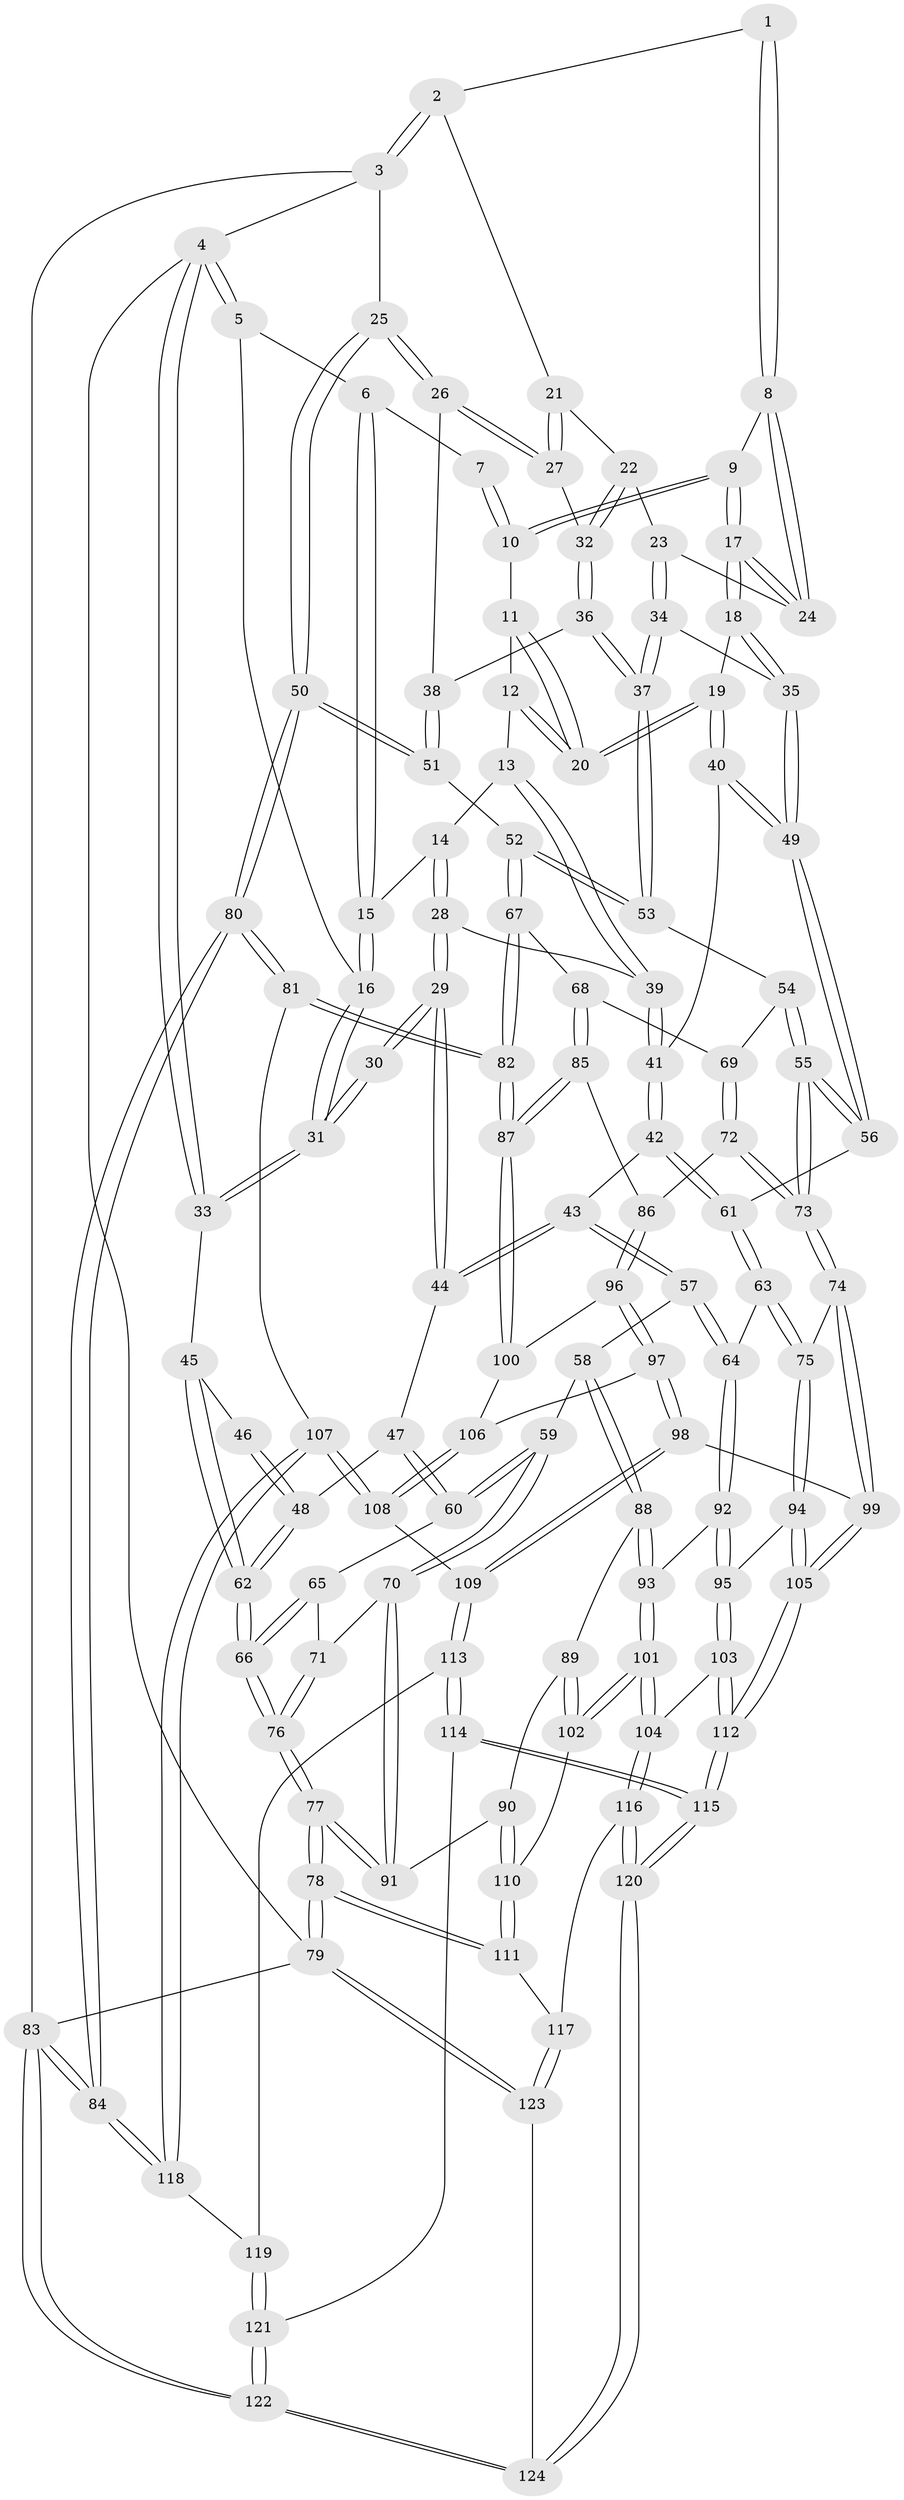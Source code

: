 // coarse degree distribution, {4: 0.26744186046511625, 6: 0.18604651162790697, 3: 0.06976744186046512, 5: 0.38372093023255816, 7: 0.05813953488372093, 2: 0.03488372093023256}
// Generated by graph-tools (version 1.1) at 2025/21/03/04/25 18:21:03]
// undirected, 124 vertices, 307 edges
graph export_dot {
graph [start="1"]
  node [color=gray90,style=filled];
  1 [pos="+0.6550866189915563+0"];
  2 [pos="+0.9474142964061418+0"];
  3 [pos="+1+0"];
  4 [pos="+0+0"];
  5 [pos="+0.01308610387381942+0"];
  6 [pos="+0.25614791741651843+0"];
  7 [pos="+0.46097742009546966+0"];
  8 [pos="+0.6306309124056383+0.05619739772198487"];
  9 [pos="+0.5118643816604743+0"];
  10 [pos="+0.4676224025790667+0"];
  11 [pos="+0.4636029071849393+0"];
  12 [pos="+0.3783581466623675+0.13365282003174886"];
  13 [pos="+0.35465817938478106+0.1385950142200342"];
  14 [pos="+0.27482491320724567+0.03510401055278949"];
  15 [pos="+0.26471144639017136+0.0030592284195011237"];
  16 [pos="+0.13637468509040154+0.09955701041982758"];
  17 [pos="+0.5683488103272422+0.16279773952461774"];
  18 [pos="+0.5664890024438333+0.16923998249881428"];
  19 [pos="+0.4985327865582614+0.17584266811802307"];
  20 [pos="+0.4758926525758852+0.16440599053337415"];
  21 [pos="+0.8577544755431995+0"];
  22 [pos="+0.8032496923665267+0.023894804613771664"];
  23 [pos="+0.7612966588914859+0.07668609910529874"];
  24 [pos="+0.6323553640899082+0.08182849329087943"];
  25 [pos="+1+0"];
  26 [pos="+1+0.04230216553442558"];
  27 [pos="+0.9036158400418257+0.1529602872035928"];
  28 [pos="+0.18455035581933943+0.16471959599026145"];
  29 [pos="+0.13746976303783043+0.1801986050872611"];
  30 [pos="+0.13097685759532796+0.17533257518707482"];
  31 [pos="+0.12784427815191493+0.13809395290829765"];
  32 [pos="+0.8747636699360799+0.17805892021012462"];
  33 [pos="+0+0"];
  34 [pos="+0.742343847034782+0.25007406469958077"];
  35 [pos="+0.6119614256424571+0.22217831650177353"];
  36 [pos="+0.8536398703989758+0.24232287509196443"];
  37 [pos="+0.7857701755530758+0.28996567531616885"];
  38 [pos="+0.923817175407683+0.2427776601083959"];
  39 [pos="+0.3279786100451507+0.17729756427488863"];
  40 [pos="+0.4334530395573704+0.2997609828415867"];
  41 [pos="+0.3175877869654339+0.3245286114355762"];
  42 [pos="+0.31539486227045505+0.32722273619928266"];
  43 [pos="+0.280502206798718+0.3405352524304607"];
  44 [pos="+0.17373307404234895+0.3111530110641864"];
  45 [pos="+0+0"];
  46 [pos="+0.0924896361756856+0.17953064160650664"];
  47 [pos="+0.12822648584924332+0.3452055988290726"];
  48 [pos="+0+0.33064080393063777"];
  49 [pos="+0.5441084046620724+0.38280648921236976"];
  50 [pos="+1+0.3995398830225978"];
  51 [pos="+1+0.38936794516003154"];
  52 [pos="+0.8853984168300442+0.41739959137922134"];
  53 [pos="+0.7892451487344968+0.32030519227274573"];
  54 [pos="+0.7102313425211844+0.40070027051593354"];
  55 [pos="+0.5994430734563062+0.4541327650331334"];
  56 [pos="+0.5475546623564339+0.4022739607373816"];
  57 [pos="+0.24793580297660597+0.503744063152058"];
  58 [pos="+0.2156950642772074+0.5246692422985587"];
  59 [pos="+0.19444995047984454+0.5221638590208846"];
  60 [pos="+0.11747850595128617+0.44979018004891336"];
  61 [pos="+0.41576534418451716+0.45365248475884346"];
  62 [pos="+0+0.3679645320073824"];
  63 [pos="+0.3986833428428378+0.5179172816639895"];
  64 [pos="+0.3636009490803018+0.5398675713493599"];
  65 [pos="+0.06370958739854134+0.47212563185925055"];
  66 [pos="+0+0.4173585222838572"];
  67 [pos="+0.866829145036618+0.5002637830216995"];
  68 [pos="+0.8149277154453389+0.5213319903862638"];
  69 [pos="+0.7515269875488896+0.496857705682095"];
  70 [pos="+0.10201605184146767+0.5865036259648863"];
  71 [pos="+0.06755116782727698+0.536153679588955"];
  72 [pos="+0.6864308727367469+0.5488204328638353"];
  73 [pos="+0.6011518687760719+0.5473956615986506"];
  74 [pos="+0.5858690970760158+0.5794207064916272"];
  75 [pos="+0.5332858065486705+0.5931036795289527"];
  76 [pos="+0+0.5901362926947888"];
  77 [pos="+0+0.7088069257560288"];
  78 [pos="+0+0.8821259443193243"];
  79 [pos="+0+1"];
  80 [pos="+1+0.7389618967021975"];
  81 [pos="+1+0.682583373936423"];
  82 [pos="+0.9391493621100517+0.6336942108397462"];
  83 [pos="+1+1"];
  84 [pos="+1+1"];
  85 [pos="+0.7762787279871135+0.5722218615792429"];
  86 [pos="+0.7644673563956907+0.5849077165072172"];
  87 [pos="+0.9144726245392424+0.6390021014504073"];
  88 [pos="+0.23106481282504268+0.6193481322807012"];
  89 [pos="+0.20669524056189928+0.6416713284413317"];
  90 [pos="+0.10250531886989343+0.6830092297134539"];
  91 [pos="+0.06912235494739839+0.6629737197488258"];
  92 [pos="+0.35798158020463816+0.611230075275444"];
  93 [pos="+0.2699524743743206+0.644142256592433"];
  94 [pos="+0.44272901919568+0.6957445738382564"];
  95 [pos="+0.4149727323763991+0.7001993855237519"];
  96 [pos="+0.7664346832785672+0.609038985297502"];
  97 [pos="+0.7216125810425291+0.6761179003549616"];
  98 [pos="+0.6714919331954337+0.7138772006511744"];
  99 [pos="+0.651467452216097+0.701212464973691"];
  100 [pos="+0.8584473322805506+0.6537977730655126"];
  101 [pos="+0.2972029868907911+0.7801836153657907"];
  102 [pos="+0.2244639180549779+0.7623710250202008"];
  103 [pos="+0.37594155633157594+0.7434839802853132"];
  104 [pos="+0.3010059021098603+0.783089193558604"];
  105 [pos="+0.5254238648771942+0.7719553299709148"];
  106 [pos="+0.8283812679984637+0.6817558378738738"];
  107 [pos="+0.8060135395998582+0.7940931618767118"];
  108 [pos="+0.7968695648399362+0.7833007907551782"];
  109 [pos="+0.677968318453508+0.7270486181008516"];
  110 [pos="+0.15185257239249608+0.7627132019709001"];
  111 [pos="+0.12261187895392632+0.8221202399204421"];
  112 [pos="+0.51673285178417+0.9132117691881403"];
  113 [pos="+0.6577065720733506+0.8248825954655604"];
  114 [pos="+0.6233688482502596+0.89403731983837"];
  115 [pos="+0.5223928817259214+0.9458751011559517"];
  116 [pos="+0.30130217191142+0.8100506064087094"];
  117 [pos="+0.16765810912156667+0.9189083636651332"];
  118 [pos="+0.8105024183640153+0.8227614910602685"];
  119 [pos="+0.7792665448328377+0.8598357442493588"];
  120 [pos="+0.4471981682763752+1"];
  121 [pos="+0.7482802257911074+0.9327070133557479"];
  122 [pos="+0.9704848008772431+1"];
  123 [pos="+0.12080746993733081+1"];
  124 [pos="+0.4414842688897339+1"];
  1 -- 2;
  1 -- 8;
  1 -- 8;
  2 -- 3;
  2 -- 3;
  2 -- 21;
  3 -- 4;
  3 -- 25;
  3 -- 83;
  4 -- 5;
  4 -- 5;
  4 -- 33;
  4 -- 33;
  4 -- 79;
  5 -- 6;
  5 -- 16;
  6 -- 7;
  6 -- 15;
  6 -- 15;
  7 -- 10;
  7 -- 10;
  8 -- 9;
  8 -- 24;
  8 -- 24;
  9 -- 10;
  9 -- 10;
  9 -- 17;
  9 -- 17;
  10 -- 11;
  11 -- 12;
  11 -- 20;
  11 -- 20;
  12 -- 13;
  12 -- 20;
  12 -- 20;
  13 -- 14;
  13 -- 39;
  13 -- 39;
  14 -- 15;
  14 -- 28;
  14 -- 28;
  15 -- 16;
  15 -- 16;
  16 -- 31;
  16 -- 31;
  17 -- 18;
  17 -- 18;
  17 -- 24;
  17 -- 24;
  18 -- 19;
  18 -- 35;
  18 -- 35;
  19 -- 20;
  19 -- 20;
  19 -- 40;
  19 -- 40;
  21 -- 22;
  21 -- 27;
  21 -- 27;
  22 -- 23;
  22 -- 32;
  22 -- 32;
  23 -- 24;
  23 -- 34;
  23 -- 34;
  25 -- 26;
  25 -- 26;
  25 -- 50;
  25 -- 50;
  26 -- 27;
  26 -- 27;
  26 -- 38;
  27 -- 32;
  28 -- 29;
  28 -- 29;
  28 -- 39;
  29 -- 30;
  29 -- 30;
  29 -- 44;
  29 -- 44;
  30 -- 31;
  30 -- 31;
  31 -- 33;
  31 -- 33;
  32 -- 36;
  32 -- 36;
  33 -- 45;
  34 -- 35;
  34 -- 37;
  34 -- 37;
  35 -- 49;
  35 -- 49;
  36 -- 37;
  36 -- 37;
  36 -- 38;
  37 -- 53;
  37 -- 53;
  38 -- 51;
  38 -- 51;
  39 -- 41;
  39 -- 41;
  40 -- 41;
  40 -- 49;
  40 -- 49;
  41 -- 42;
  41 -- 42;
  42 -- 43;
  42 -- 61;
  42 -- 61;
  43 -- 44;
  43 -- 44;
  43 -- 57;
  43 -- 57;
  44 -- 47;
  45 -- 46;
  45 -- 62;
  45 -- 62;
  46 -- 48;
  46 -- 48;
  47 -- 48;
  47 -- 60;
  47 -- 60;
  48 -- 62;
  48 -- 62;
  49 -- 56;
  49 -- 56;
  50 -- 51;
  50 -- 51;
  50 -- 80;
  50 -- 80;
  51 -- 52;
  52 -- 53;
  52 -- 53;
  52 -- 67;
  52 -- 67;
  53 -- 54;
  54 -- 55;
  54 -- 55;
  54 -- 69;
  55 -- 56;
  55 -- 56;
  55 -- 73;
  55 -- 73;
  56 -- 61;
  57 -- 58;
  57 -- 64;
  57 -- 64;
  58 -- 59;
  58 -- 88;
  58 -- 88;
  59 -- 60;
  59 -- 60;
  59 -- 70;
  59 -- 70;
  60 -- 65;
  61 -- 63;
  61 -- 63;
  62 -- 66;
  62 -- 66;
  63 -- 64;
  63 -- 75;
  63 -- 75;
  64 -- 92;
  64 -- 92;
  65 -- 66;
  65 -- 66;
  65 -- 71;
  66 -- 76;
  66 -- 76;
  67 -- 68;
  67 -- 82;
  67 -- 82;
  68 -- 69;
  68 -- 85;
  68 -- 85;
  69 -- 72;
  69 -- 72;
  70 -- 71;
  70 -- 91;
  70 -- 91;
  71 -- 76;
  71 -- 76;
  72 -- 73;
  72 -- 73;
  72 -- 86;
  73 -- 74;
  73 -- 74;
  74 -- 75;
  74 -- 99;
  74 -- 99;
  75 -- 94;
  75 -- 94;
  76 -- 77;
  76 -- 77;
  77 -- 78;
  77 -- 78;
  77 -- 91;
  77 -- 91;
  78 -- 79;
  78 -- 79;
  78 -- 111;
  78 -- 111;
  79 -- 123;
  79 -- 123;
  79 -- 83;
  80 -- 81;
  80 -- 81;
  80 -- 84;
  80 -- 84;
  81 -- 82;
  81 -- 82;
  81 -- 107;
  82 -- 87;
  82 -- 87;
  83 -- 84;
  83 -- 84;
  83 -- 122;
  83 -- 122;
  84 -- 118;
  84 -- 118;
  85 -- 86;
  85 -- 87;
  85 -- 87;
  86 -- 96;
  86 -- 96;
  87 -- 100;
  87 -- 100;
  88 -- 89;
  88 -- 93;
  88 -- 93;
  89 -- 90;
  89 -- 102;
  89 -- 102;
  90 -- 91;
  90 -- 110;
  90 -- 110;
  92 -- 93;
  92 -- 95;
  92 -- 95;
  93 -- 101;
  93 -- 101;
  94 -- 95;
  94 -- 105;
  94 -- 105;
  95 -- 103;
  95 -- 103;
  96 -- 97;
  96 -- 97;
  96 -- 100;
  97 -- 98;
  97 -- 98;
  97 -- 106;
  98 -- 99;
  98 -- 109;
  98 -- 109;
  99 -- 105;
  99 -- 105;
  100 -- 106;
  101 -- 102;
  101 -- 102;
  101 -- 104;
  101 -- 104;
  102 -- 110;
  103 -- 104;
  103 -- 112;
  103 -- 112;
  104 -- 116;
  104 -- 116;
  105 -- 112;
  105 -- 112;
  106 -- 108;
  106 -- 108;
  107 -- 108;
  107 -- 108;
  107 -- 118;
  107 -- 118;
  108 -- 109;
  109 -- 113;
  109 -- 113;
  110 -- 111;
  110 -- 111;
  111 -- 117;
  112 -- 115;
  112 -- 115;
  113 -- 114;
  113 -- 114;
  113 -- 119;
  114 -- 115;
  114 -- 115;
  114 -- 121;
  115 -- 120;
  115 -- 120;
  116 -- 117;
  116 -- 120;
  116 -- 120;
  117 -- 123;
  117 -- 123;
  118 -- 119;
  119 -- 121;
  119 -- 121;
  120 -- 124;
  120 -- 124;
  121 -- 122;
  121 -- 122;
  122 -- 124;
  122 -- 124;
  123 -- 124;
}
